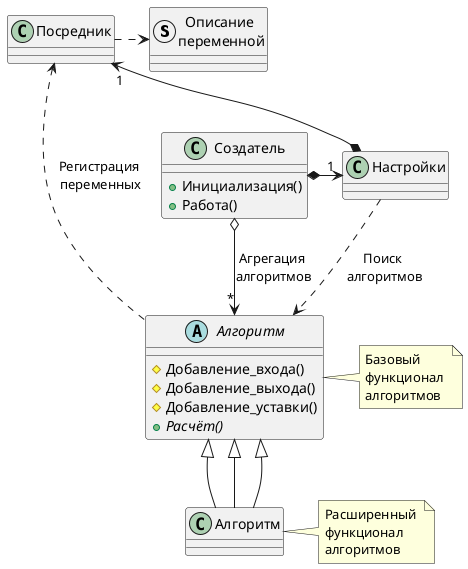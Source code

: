 @startuml simple_plus
skinparam groupInheritance 4

struct "Описание \nпеременной" as SR_var_descriptor
class "Посредник" as SR_var_list
class "Настройки" as SR_Settings 
abstract "Алгоритм" as SR_calc_proc {
    #Добавление_входа()
    #Добавление_выхода()
    #Добавление_уставки()
    +{abstract}Расчёт()
}
note right of SR_calc_proc : Базовый \nфункционал \nалгоритмов
class "Алгоритм" as SR_auto_ctl
note right of SR_auto_ctl : Расширенный \nфункционал \nалгоритмов
class "Создатель" as SR_ctl_type {
    +Инициализация()
    +Работа()
}

SR_var_list .right.> SR_var_descriptor
SR_ctl_type *-right-> "1" SR_Settings
SR_Settings *-up-> "1" SR_var_list
SR_Settings ..> SR_calc_proc : Поиск \nалгоритмов
SR_ctl_type o--> "*" SR_calc_proc : Агрегация \nалгоритмов
SR_var_list <.. SR_calc_proc : Регистрация \nпеременных

SR_calc_proc <|-- SR_auto_ctl
SR_calc_proc <|-- SR_auto_ctl
SR_calc_proc <|-- SR_auto_ctl

@enduml
